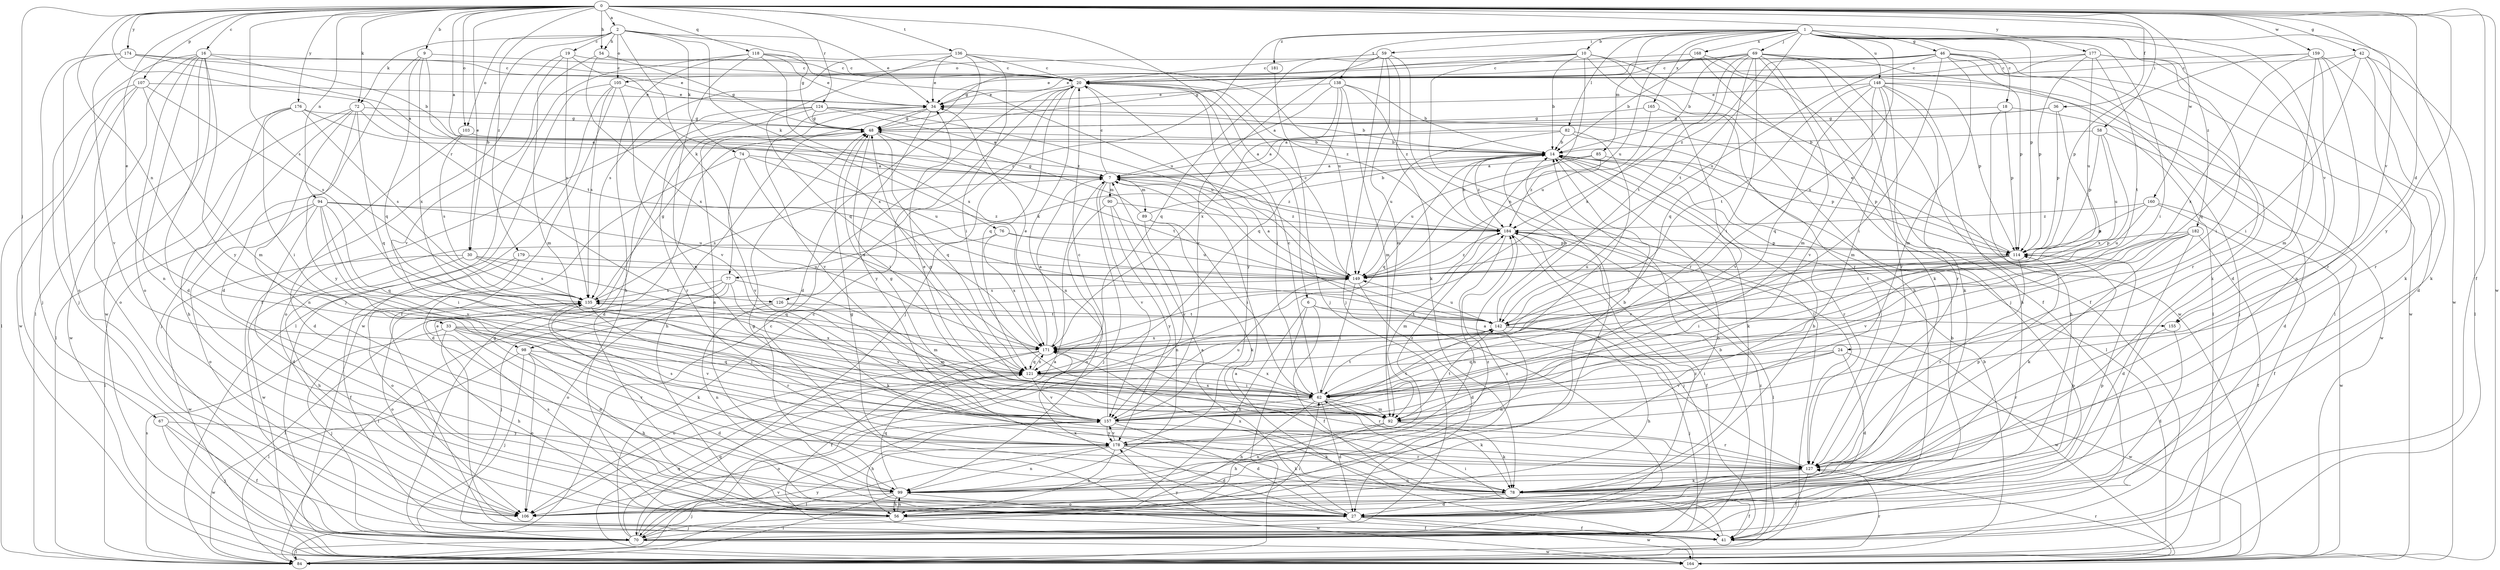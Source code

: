 strict digraph  {
0;
1;
2;
6;
7;
9;
10;
14;
16;
18;
19;
20;
24;
27;
30;
33;
34;
36;
41;
42;
46;
48;
54;
56;
58;
59;
62;
67;
69;
70;
72;
74;
76;
77;
78;
82;
84;
85;
89;
90;
92;
94;
98;
99;
103;
105;
106;
107;
114;
118;
121;
124;
126;
127;
135;
136;
138;
142;
148;
149;
155;
157;
159;
160;
164;
165;
168;
171;
174;
176;
177;
178;
179;
181;
182;
184;
0 -> 2  [label=a];
0 -> 6  [label=a];
0 -> 7  [label=a];
0 -> 9  [label=b];
0 -> 16  [label=c];
0 -> 24  [label=d];
0 -> 30  [label=e];
0 -> 33  [label=e];
0 -> 36  [label=f];
0 -> 41  [label=f];
0 -> 42  [label=g];
0 -> 54  [label=h];
0 -> 58  [label=i];
0 -> 67  [label=j];
0 -> 72  [label=k];
0 -> 94  [label=n];
0 -> 98  [label=n];
0 -> 103  [label=o];
0 -> 107  [label=p];
0 -> 118  [label=q];
0 -> 124  [label=r];
0 -> 126  [label=r];
0 -> 135  [label=s];
0 -> 136  [label=t];
0 -> 155  [label=v];
0 -> 159  [label=w];
0 -> 160  [label=w];
0 -> 164  [label=w];
0 -> 174  [label=y];
0 -> 176  [label=y];
0 -> 177  [label=y];
0 -> 178  [label=y];
0 -> 179  [label=z];
1 -> 10  [label=b];
1 -> 18  [label=c];
1 -> 27  [label=d];
1 -> 46  [label=g];
1 -> 59  [label=i];
1 -> 62  [label=i];
1 -> 69  [label=j];
1 -> 82  [label=l];
1 -> 85  [label=m];
1 -> 114  [label=p];
1 -> 126  [label=r];
1 -> 138  [label=t];
1 -> 142  [label=t];
1 -> 148  [label=u];
1 -> 149  [label=u];
1 -> 155  [label=v];
1 -> 164  [label=w];
1 -> 165  [label=x];
1 -> 168  [label=x];
1 -> 171  [label=x];
1 -> 181  [label=z];
1 -> 182  [label=z];
2 -> 19  [label=c];
2 -> 34  [label=e];
2 -> 48  [label=g];
2 -> 54  [label=h];
2 -> 72  [label=k];
2 -> 74  [label=k];
2 -> 76  [label=k];
2 -> 77  [label=k];
2 -> 103  [label=o];
2 -> 105  [label=o];
2 -> 30  [label=b];
6 -> 41  [label=f];
6 -> 56  [label=h];
6 -> 84  [label=l];
6 -> 142  [label=t];
6 -> 155  [label=v];
7 -> 20  [label=c];
7 -> 70  [label=j];
7 -> 89  [label=m];
7 -> 90  [label=m];
7 -> 135  [label=s];
7 -> 157  [label=v];
7 -> 184  [label=z];
9 -> 20  [label=c];
9 -> 27  [label=d];
9 -> 121  [label=q];
9 -> 142  [label=t];
9 -> 171  [label=x];
10 -> 14  [label=b];
10 -> 48  [label=g];
10 -> 56  [label=h];
10 -> 84  [label=l];
10 -> 98  [label=n];
10 -> 105  [label=o];
10 -> 127  [label=r];
10 -> 164  [label=w];
14 -> 7  [label=a];
14 -> 77  [label=k];
14 -> 78  [label=k];
14 -> 106  [label=o];
14 -> 114  [label=p];
14 -> 121  [label=q];
14 -> 127  [label=r];
14 -> 184  [label=z];
16 -> 14  [label=b];
16 -> 20  [label=c];
16 -> 27  [label=d];
16 -> 70  [label=j];
16 -> 84  [label=l];
16 -> 99  [label=n];
16 -> 106  [label=o];
16 -> 164  [label=w];
16 -> 178  [label=y];
18 -> 48  [label=g];
18 -> 56  [label=h];
18 -> 114  [label=p];
18 -> 164  [label=w];
19 -> 20  [label=c];
19 -> 41  [label=f];
19 -> 92  [label=m];
19 -> 135  [label=s];
19 -> 171  [label=x];
20 -> 34  [label=e];
20 -> 62  [label=i];
20 -> 70  [label=j];
20 -> 99  [label=n];
20 -> 121  [label=q];
20 -> 178  [label=y];
20 -> 184  [label=z];
24 -> 27  [label=d];
24 -> 62  [label=i];
24 -> 121  [label=q];
24 -> 157  [label=v];
24 -> 164  [label=w];
27 -> 7  [label=a];
27 -> 14  [label=b];
27 -> 41  [label=f];
27 -> 48  [label=g];
27 -> 114  [label=p];
27 -> 164  [label=w];
27 -> 171  [label=x];
27 -> 184  [label=z];
30 -> 56  [label=h];
30 -> 121  [label=q];
30 -> 135  [label=s];
30 -> 149  [label=u];
30 -> 164  [label=w];
33 -> 56  [label=h];
33 -> 62  [label=i];
33 -> 70  [label=j];
33 -> 99  [label=n];
33 -> 127  [label=r];
33 -> 157  [label=v];
33 -> 171  [label=x];
34 -> 48  [label=g];
34 -> 99  [label=n];
34 -> 157  [label=v];
34 -> 178  [label=y];
36 -> 7  [label=a];
36 -> 48  [label=g];
36 -> 114  [label=p];
36 -> 171  [label=x];
41 -> 34  [label=e];
41 -> 62  [label=i];
41 -> 178  [label=y];
41 -> 184  [label=z];
42 -> 20  [label=c];
42 -> 62  [label=i];
42 -> 78  [label=k];
42 -> 84  [label=l];
42 -> 121  [label=q];
42 -> 127  [label=r];
46 -> 20  [label=c];
46 -> 34  [label=e];
46 -> 62  [label=i];
46 -> 78  [label=k];
46 -> 92  [label=m];
46 -> 114  [label=p];
46 -> 127  [label=r];
46 -> 149  [label=u];
46 -> 164  [label=w];
46 -> 184  [label=z];
48 -> 14  [label=b];
48 -> 56  [label=h];
48 -> 62  [label=i];
48 -> 121  [label=q];
48 -> 142  [label=t];
54 -> 20  [label=c];
54 -> 48  [label=g];
54 -> 157  [label=v];
54 -> 171  [label=x];
56 -> 41  [label=f];
56 -> 70  [label=j];
56 -> 99  [label=n];
56 -> 135  [label=s];
56 -> 184  [label=z];
58 -> 14  [label=b];
58 -> 27  [label=d];
58 -> 114  [label=p];
58 -> 149  [label=u];
58 -> 171  [label=x];
59 -> 20  [label=c];
59 -> 70  [label=j];
59 -> 78  [label=k];
59 -> 92  [label=m];
59 -> 121  [label=q];
59 -> 127  [label=r];
59 -> 157  [label=v];
62 -> 20  [label=c];
62 -> 27  [label=d];
62 -> 48  [label=g];
62 -> 56  [label=h];
62 -> 78  [label=k];
62 -> 92  [label=m];
62 -> 142  [label=t];
62 -> 157  [label=v];
62 -> 171  [label=x];
67 -> 41  [label=f];
67 -> 70  [label=j];
67 -> 164  [label=w];
67 -> 178  [label=y];
69 -> 14  [label=b];
69 -> 20  [label=c];
69 -> 34  [label=e];
69 -> 41  [label=f];
69 -> 62  [label=i];
69 -> 78  [label=k];
69 -> 84  [label=l];
69 -> 92  [label=m];
69 -> 121  [label=q];
69 -> 127  [label=r];
69 -> 142  [label=t];
69 -> 171  [label=x];
70 -> 7  [label=a];
70 -> 14  [label=b];
70 -> 20  [label=c];
70 -> 48  [label=g];
70 -> 62  [label=i];
70 -> 84  [label=l];
70 -> 121  [label=q];
70 -> 164  [label=w];
70 -> 178  [label=y];
72 -> 7  [label=a];
72 -> 48  [label=g];
72 -> 70  [label=j];
72 -> 84  [label=l];
72 -> 99  [label=n];
72 -> 121  [label=q];
72 -> 178  [label=y];
74 -> 7  [label=a];
74 -> 27  [label=d];
74 -> 149  [label=u];
74 -> 157  [label=v];
74 -> 171  [label=x];
76 -> 114  [label=p];
76 -> 149  [label=u];
76 -> 164  [label=w];
76 -> 171  [label=x];
77 -> 70  [label=j];
77 -> 78  [label=k];
77 -> 84  [label=l];
77 -> 92  [label=m];
77 -> 106  [label=o];
77 -> 135  [label=s];
78 -> 14  [label=b];
78 -> 27  [label=d];
78 -> 41  [label=f];
78 -> 48  [label=g];
78 -> 106  [label=o];
78 -> 171  [label=x];
82 -> 7  [label=a];
82 -> 14  [label=b];
82 -> 62  [label=i];
82 -> 84  [label=l];
82 -> 149  [label=u];
84 -> 14  [label=b];
84 -> 20  [label=c];
84 -> 127  [label=r];
84 -> 135  [label=s];
84 -> 157  [label=v];
85 -> 7  [label=a];
85 -> 114  [label=p];
85 -> 149  [label=u];
85 -> 184  [label=z];
89 -> 14  [label=b];
89 -> 48  [label=g];
89 -> 62  [label=i];
89 -> 78  [label=k];
89 -> 157  [label=v];
90 -> 99  [label=n];
90 -> 106  [label=o];
90 -> 178  [label=y];
90 -> 184  [label=z];
92 -> 34  [label=e];
92 -> 56  [label=h];
92 -> 78  [label=k];
92 -> 99  [label=n];
92 -> 127  [label=r];
92 -> 135  [label=s];
92 -> 142  [label=t];
92 -> 171  [label=x];
94 -> 27  [label=d];
94 -> 62  [label=i];
94 -> 84  [label=l];
94 -> 106  [label=o];
94 -> 121  [label=q];
94 -> 149  [label=u];
94 -> 157  [label=v];
94 -> 184  [label=z];
98 -> 27  [label=d];
98 -> 56  [label=h];
98 -> 70  [label=j];
98 -> 84  [label=l];
98 -> 106  [label=o];
98 -> 121  [label=q];
99 -> 56  [label=h];
99 -> 70  [label=j];
99 -> 84  [label=l];
99 -> 121  [label=q];
99 -> 164  [label=w];
99 -> 184  [label=z];
103 -> 14  [label=b];
103 -> 27  [label=d];
103 -> 135  [label=s];
105 -> 34  [label=e];
105 -> 41  [label=f];
105 -> 84  [label=l];
105 -> 135  [label=s];
105 -> 157  [label=v];
105 -> 164  [label=w];
106 -> 14  [label=b];
106 -> 114  [label=p];
107 -> 34  [label=e];
107 -> 84  [label=l];
107 -> 92  [label=m];
107 -> 106  [label=o];
107 -> 135  [label=s];
107 -> 164  [label=w];
114 -> 34  [label=e];
114 -> 62  [label=i];
114 -> 127  [label=r];
114 -> 142  [label=t];
114 -> 149  [label=u];
118 -> 20  [label=c];
118 -> 34  [label=e];
118 -> 56  [label=h];
118 -> 70  [label=j];
118 -> 127  [label=r];
118 -> 149  [label=u];
118 -> 171  [label=x];
121 -> 62  [label=i];
121 -> 127  [label=r];
121 -> 157  [label=v];
121 -> 171  [label=x];
124 -> 7  [label=a];
124 -> 14  [label=b];
124 -> 27  [label=d];
124 -> 48  [label=g];
124 -> 106  [label=o];
124 -> 127  [label=r];
124 -> 149  [label=u];
126 -> 84  [label=l];
126 -> 92  [label=m];
126 -> 99  [label=n];
126 -> 142  [label=t];
127 -> 7  [label=a];
127 -> 41  [label=f];
127 -> 78  [label=k];
127 -> 99  [label=n];
127 -> 114  [label=p];
135 -> 48  [label=g];
135 -> 78  [label=k];
135 -> 106  [label=o];
135 -> 127  [label=r];
135 -> 142  [label=t];
136 -> 20  [label=c];
136 -> 27  [label=d];
136 -> 34  [label=e];
136 -> 62  [label=i];
136 -> 121  [label=q];
136 -> 135  [label=s];
136 -> 149  [label=u];
138 -> 7  [label=a];
138 -> 14  [label=b];
138 -> 34  [label=e];
138 -> 92  [label=m];
138 -> 121  [label=q];
138 -> 171  [label=x];
138 -> 184  [label=z];
142 -> 14  [label=b];
142 -> 56  [label=h];
142 -> 70  [label=j];
142 -> 99  [label=n];
142 -> 149  [label=u];
142 -> 164  [label=w];
142 -> 171  [label=x];
148 -> 34  [label=e];
148 -> 56  [label=h];
148 -> 70  [label=j];
148 -> 78  [label=k];
148 -> 92  [label=m];
148 -> 114  [label=p];
148 -> 121  [label=q];
148 -> 127  [label=r];
148 -> 142  [label=t];
148 -> 157  [label=v];
149 -> 7  [label=a];
149 -> 20  [label=c];
149 -> 27  [label=d];
149 -> 62  [label=i];
149 -> 135  [label=s];
149 -> 184  [label=z];
155 -> 27  [label=d];
155 -> 127  [label=r];
157 -> 20  [label=c];
157 -> 27  [label=d];
157 -> 48  [label=g];
157 -> 56  [label=h];
157 -> 78  [label=k];
157 -> 106  [label=o];
157 -> 142  [label=t];
157 -> 149  [label=u];
157 -> 178  [label=y];
159 -> 20  [label=c];
159 -> 78  [label=k];
159 -> 92  [label=m];
159 -> 99  [label=n];
159 -> 114  [label=p];
159 -> 127  [label=r];
159 -> 171  [label=x];
160 -> 41  [label=f];
160 -> 114  [label=p];
160 -> 149  [label=u];
160 -> 164  [label=w];
160 -> 184  [label=z];
164 -> 7  [label=a];
164 -> 121  [label=q];
164 -> 127  [label=r];
165 -> 48  [label=g];
165 -> 149  [label=u];
165 -> 157  [label=v];
168 -> 14  [label=b];
168 -> 20  [label=c];
168 -> 41  [label=f];
168 -> 70  [label=j];
168 -> 84  [label=l];
171 -> 7  [label=a];
171 -> 34  [label=e];
171 -> 41  [label=f];
171 -> 106  [label=o];
171 -> 121  [label=q];
174 -> 7  [label=a];
174 -> 20  [label=c];
174 -> 34  [label=e];
174 -> 70  [label=j];
174 -> 106  [label=o];
174 -> 157  [label=v];
176 -> 48  [label=g];
176 -> 56  [label=h];
176 -> 62  [label=i];
176 -> 135  [label=s];
176 -> 164  [label=w];
176 -> 184  [label=z];
177 -> 20  [label=c];
177 -> 27  [label=d];
177 -> 48  [label=g];
177 -> 62  [label=i];
177 -> 114  [label=p];
177 -> 142  [label=t];
177 -> 149  [label=u];
178 -> 14  [label=b];
178 -> 27  [label=d];
178 -> 56  [label=h];
178 -> 78  [label=k];
178 -> 84  [label=l];
178 -> 99  [label=n];
178 -> 127  [label=r];
178 -> 135  [label=s];
178 -> 157  [label=v];
178 -> 184  [label=z];
179 -> 41  [label=f];
179 -> 106  [label=o];
179 -> 149  [label=u];
181 -> 70  [label=j];
182 -> 27  [label=d];
182 -> 41  [label=f];
182 -> 62  [label=i];
182 -> 78  [label=k];
182 -> 114  [label=p];
182 -> 142  [label=t];
182 -> 157  [label=v];
184 -> 14  [label=b];
184 -> 41  [label=f];
184 -> 70  [label=j];
184 -> 84  [label=l];
184 -> 92  [label=m];
184 -> 99  [label=n];
184 -> 114  [label=p];
}
